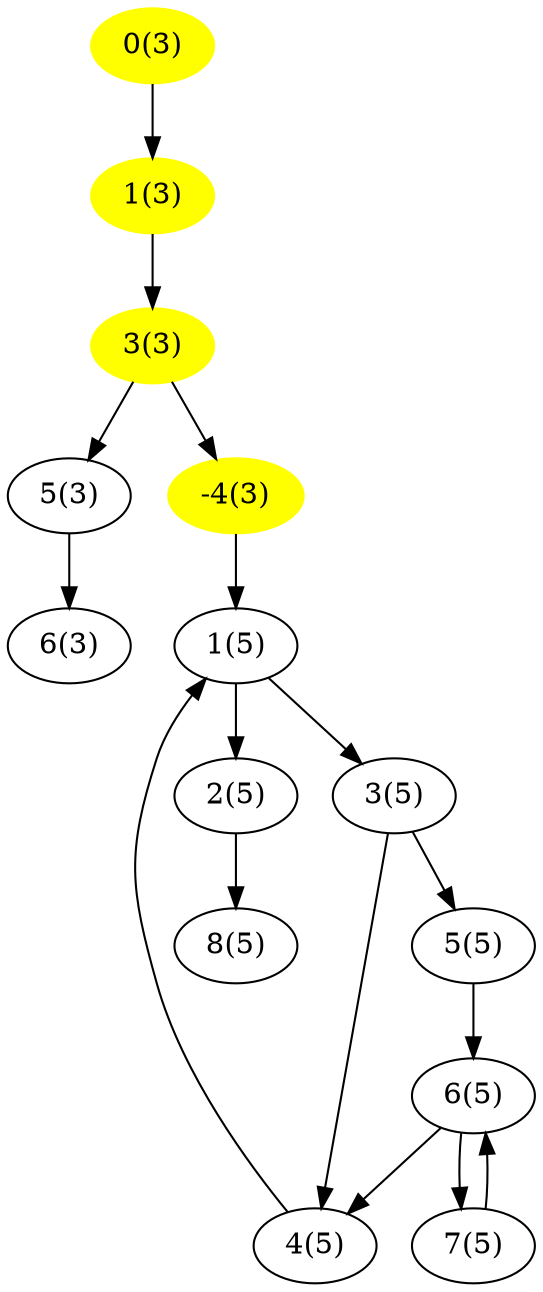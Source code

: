 digraph { /* (0,(3,4), i) */
3 [label="0(3)",style=filled,color=yellow];
1034 [label="1(3)",style=filled,color=yellow];
5158 [label="5(3)"];
6189 [label="6(3)"];
3096 [label="3(3)",style=filled,color=yellow];
-4121 [label="-4(3)",style=filled,color=yellow];
4129 [label="4(5)"];
1036 [label="1(5)"];
2067 [label="2(5)"];
8253 [label="8(5)"];
7222 [label="7(5)"];
6191 [label="6(5)"];
5160 [label="5(5)"];
3098 [label="3(5)"];
 3 -> 1034;
 1034 -> 3096;
 5158 -> 6189;
 3096 -> 5158;
 3096 -> -4121;
 -4121 -> 1036;
 4129 -> 1036;
 1036 -> 3098;
 1036 -> 2067;
 2067 -> 8253;
 7222 -> 6191;
 6191 -> 7222;
 6191 -> 4129;
 5160 -> 6191;
 3098 -> 5160;
 3098 -> 4129;
}
